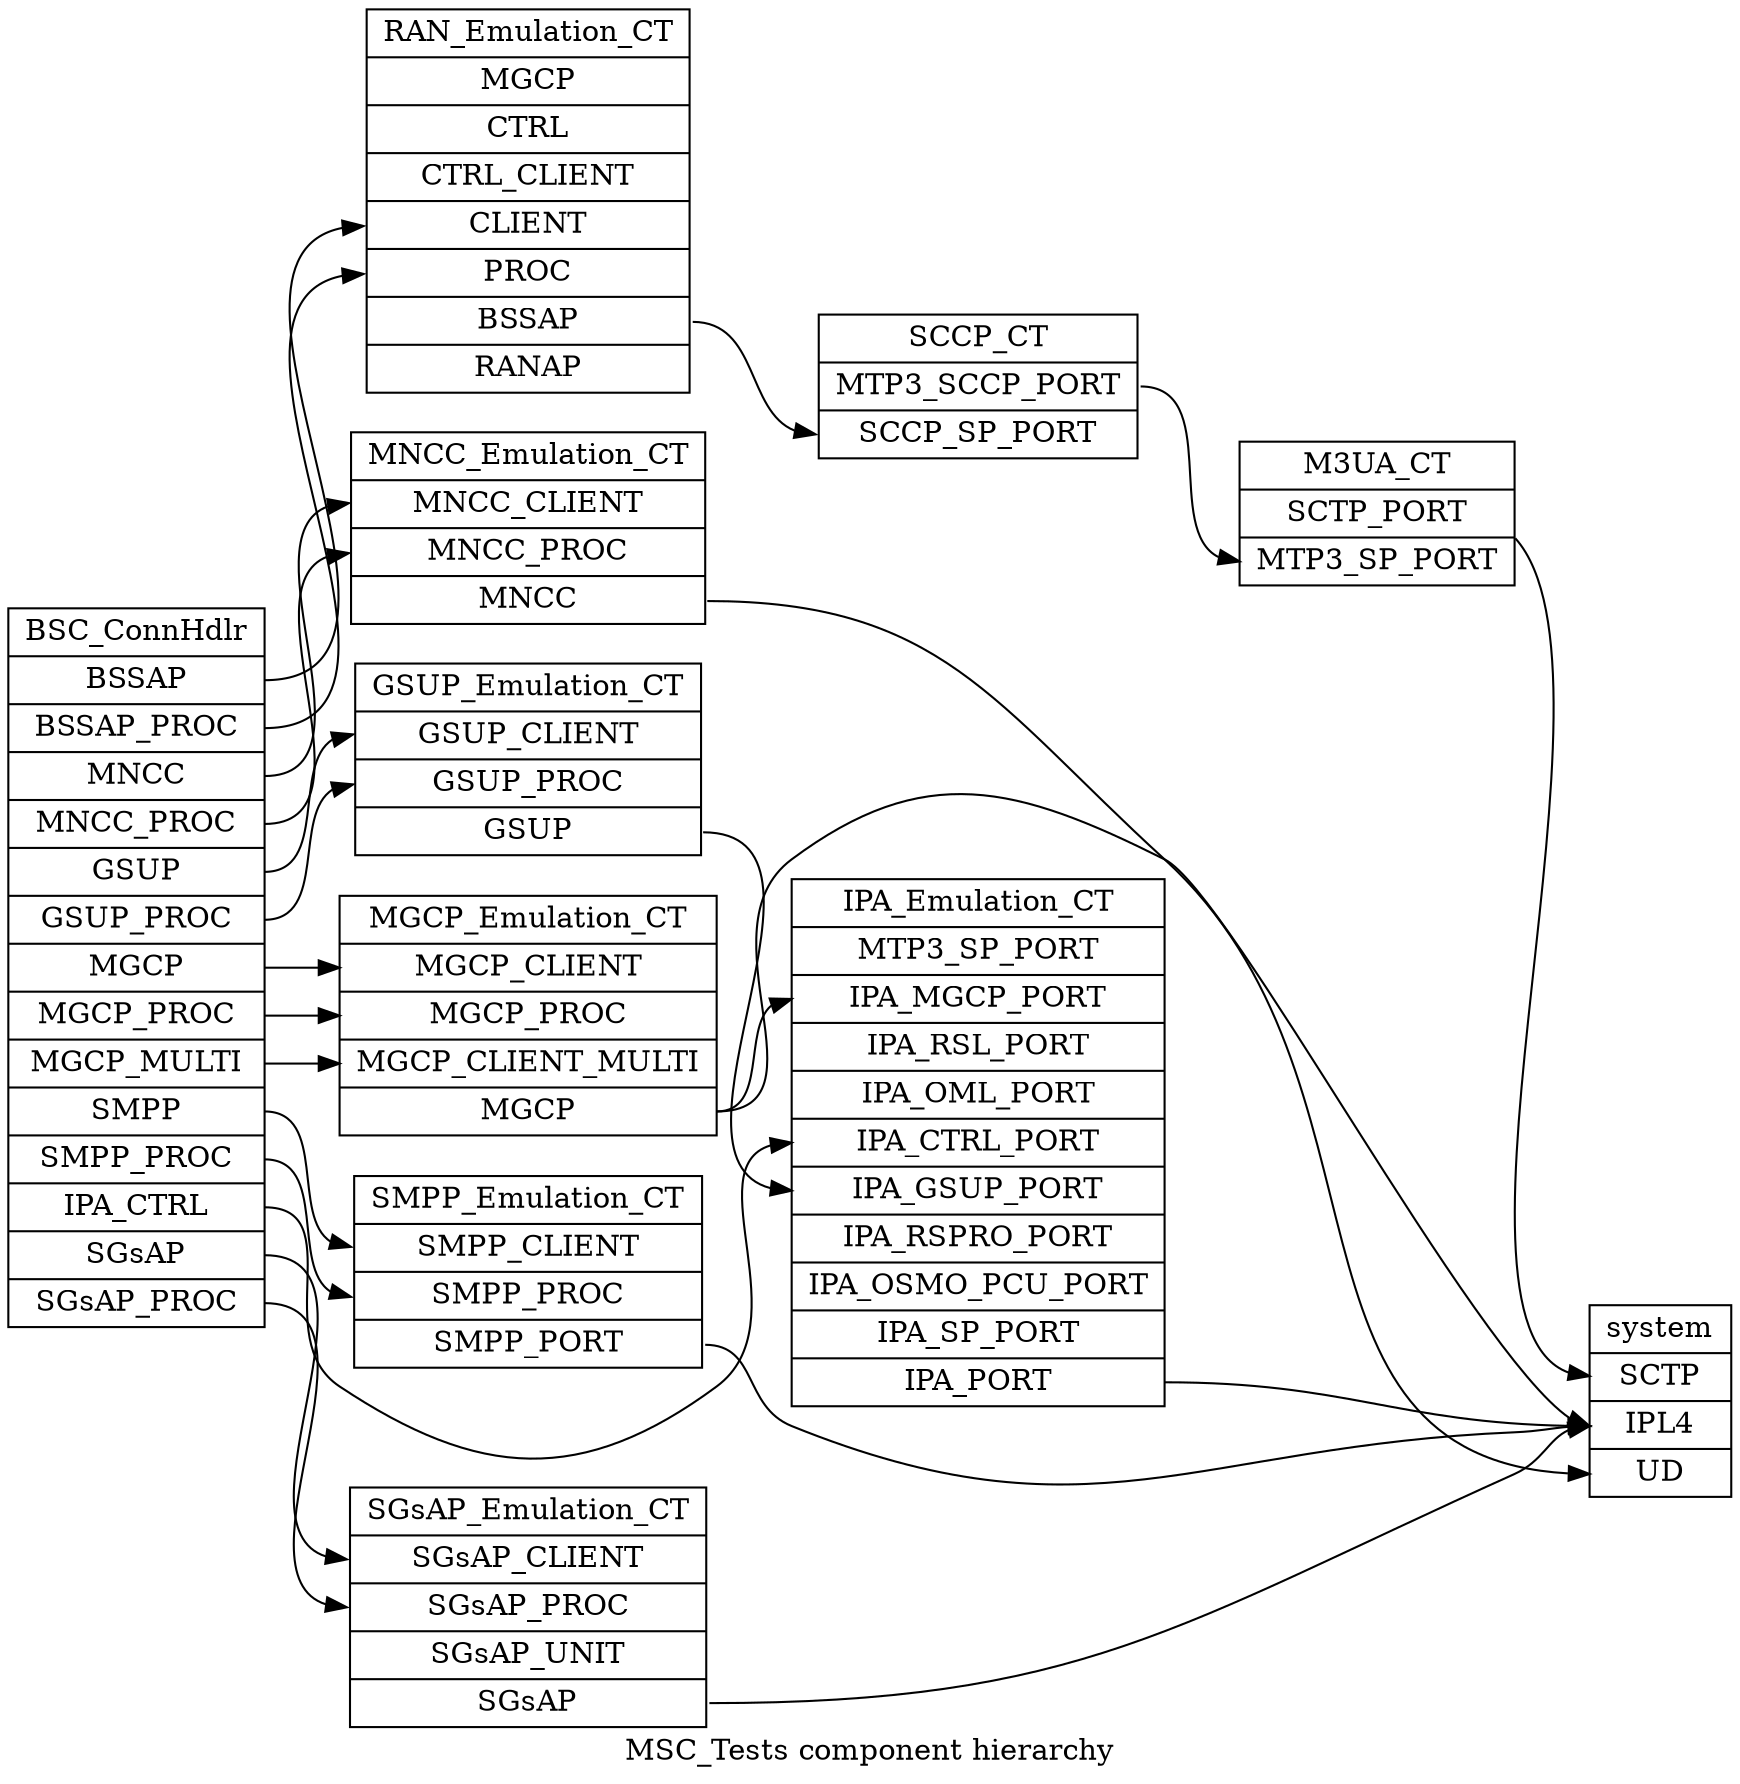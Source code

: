 digraph G {
	rankdir = LR;
	label = "MSC_Tests component hierarchy";

	"BSC_ConnHdlr" [
		shape = "record"
		label = "<f0> BSC_ConnHdlr | <BSSAP> BSSAP | <BSSAP_PROC> BSSAP_PROC | <MNCC> MNCC | <MNCC_PROC> MNCC_PROC | <GSUP> GSUP | <GSUP_PROC> GSUP_PROC | <MGCP> MGCP | <MGCP_PROC> MGCP_PROC | <MGCP_MULTI> MGCP_MULTI | <SMPP> SMPP | <SMPP_PROC> SMPP_PROC | <IPA_CTRL> IPA_CTRL | <SGsAP> SGsAP | <SGsAP_PROC> SGsAP_PROC"
	];

	"RAN_Emulation_CT" [
		shape = "record"
		label = "<f0> RAN_Emulation_CT | <MGCP> MGCP | <CTRL> CTRL | <CTRL_CLIENT> CTRL_CLIENT | <CLIENT> CLIENT | <PROC> PROC | <BSSAP> BSSAP | <RANAP> RANAP"
	];
	"RAN_Emulation_CT":BSSAP -> "SCCP_CT":SCCP_SP_PORT
	"BSC_ConnHdlr":BSSAP -> "RAN_Emulation_CT":CLIENT
	"BSC_ConnHdlr":BSSAP_PROC -> "RAN_Emulation_CT":PROC
	"BSC_ConnHdlr":IPA_CTRL -> "IPA_Emulation_CT":IPA_CTRL_PORT


	"SCCP_CT" [
		shape = "record"
		label = "<f0> SCCP_CT | <MTP3_SCCP_PORT> MTP3_SCCP_PORT | <SCCP_SP_PORT> SCCP_SP_PORT"
	];
	"SCCP_CT":MTP3_SCCP_PORT -> "M3UA_CT":MTP3_SP_PORT

	"M3UA_CT" [

		shape = "record"
		label = "<f0> M3UA_CT | <STCP_PORT> SCTP_PORT | <MTP3_SP_PORT> MTP3_SP_PORT"
	];
	"M3UA_CT":SCTP_PORT -> "system":SCTP


	"MNCC_Emulation_CT" [
		shape = "record"
		label = "<f0> MNCC_Emulation_CT | <MNCC_CLIENT> MNCC_CLIENT | <MNCC_PROC> MNCC_PROC | <MNCC> MNCC"
	]
	"MNCC_Emulation_CT":MNCC -> "system":UD
	"BSC_ConnHdlr":MNCC -> "MNCC_Emulation_CT":MNCC_CLIENT
	"BSC_ConnHdlr":MNCC_PROC -> "MNCC_Emulation_CT":MNCC_PROC


	"GSUP_Emulation_CT" [
		shape = "record"
		label = "<f0> GSUP_Emulation_CT | <GSUP_CLIENT> GSUP_CLIENT | <GSUP_PROC> GSUP_PROC | <GSUP> GSUP"
	]
	"GSUP_Emulation_CT":GSUP -> "IPA_Emulation_CT":IPA_GSUP_PORT
	"BSC_ConnHdlr":GSUP -> "GSUP_Emulation_CT":GSUP_CLIENT
	"BSC_ConnHdlr":GSUP_PROC -> "GSUP_Emulation_CT":GSUP_PROC


	"MGCP_Emulation_CT" [
		shape = "record"
		label = "<f0> MGCP_Emulation_CT | <MGCP_CLIENT> MGCP_CLIENT | <MGCP_PROC> MGCP_PROC | <MGCP_CLIENT_MULTI> MGCP_CLIENT_MULTI | <MGCP> MGCP"
	]
	"MGCP_Emulation_CT":MGCP -> "system":IPL4
	"MGCP_Emulation_CT":MGCP -> "IPA_Emulation_CT":IPA_MGCP_PORT
	"BSC_ConnHdlr":MGCP -> "MGCP_Emulation_CT":MGCP_CLIENT
	"BSC_ConnHdlr":MGCP_PROC -> "MGCP_Emulation_CT":MGCP_PROC
	"BSC_ConnHdlr":MGCP_MULTI -> "MGCP_Emulation_CT":MGCP_CLIENT_MULTI

	"SMPP_Emulation_CT" [
		shape = "record"
		label = "<f0> SMPP_Emulation_CT | <SMPP_CLIENT> SMPP_CLIENT | <SMPP_PROC> SMPP_PROC | <SMPP_PORT> SMPP_PORT"
	]
	"SMPP_Emulation_CT":SMPP_PORT -> "system":IPL4
	"BSC_ConnHdlr":SMPP -> "SMPP_Emulation_CT":SMPP_CLIENT
	"BSC_ConnHdlr":SMPP_PROC -> "SMPP_Emulation_CT":SMPP_PROC

	"SGsAP_Emulation_CT" [
		shape = "record"
		label = "<f0> SGsAP_Emulation_CT | <SGsAP_CLIENT> SGsAP_CLIENT | <SGsAP_PROC> SGsAP_PROC | <SGsAP_UNIT> SGsAP_UNIT | <SGsAP> SGsAP"
	]
	"SGsAP_Emulation_CT":SGsAP -> "system":IPL4
	"BSC_ConnHdlr":SGsAP -> "SGsAP_Emulation_CT":SGsAP_CLIENT
	"BSC_ConnHdlr":SGsAP_PROC -> "SGsAP_Emulation_CT":SGsAP_PROC

	"IPA_Emulation_CT" [
		shape = "record"
		label = "<f0> IPA_Emulation_CT | <MTP3_SP_PORT> MTP3_SP_PORT | <IPA_MGCP_PORT> IPA_MGCP_PORT | <IPA_RSL_PORT> IPA_RSL_PORT | <IPA_OML_PORT> IPA_OML_PORT | <IPA_CTRL_PORT> IPA_CTRL_PORT | <IPA_GSUP_PORT> IPA_GSUP_PORT | <IPA_RSPRO_PORT> IPA_RSPRO_PORT | <IPA_OSMO_PCU_PORT> IPA_OSMO_PCU_PORT | <IPA_SP_PORT> IPA_SP_PORT | <IPA_PORT> IPA_PORT"
	];
	"IPA_Emulation_CT":IPA_PORT -> "system":IPL4


	"system" [
		shape = "record"
		label = "<f0> system | <SCTP> SCTP | <IPL4> IPL4 | <UD> UD"
	];
}
